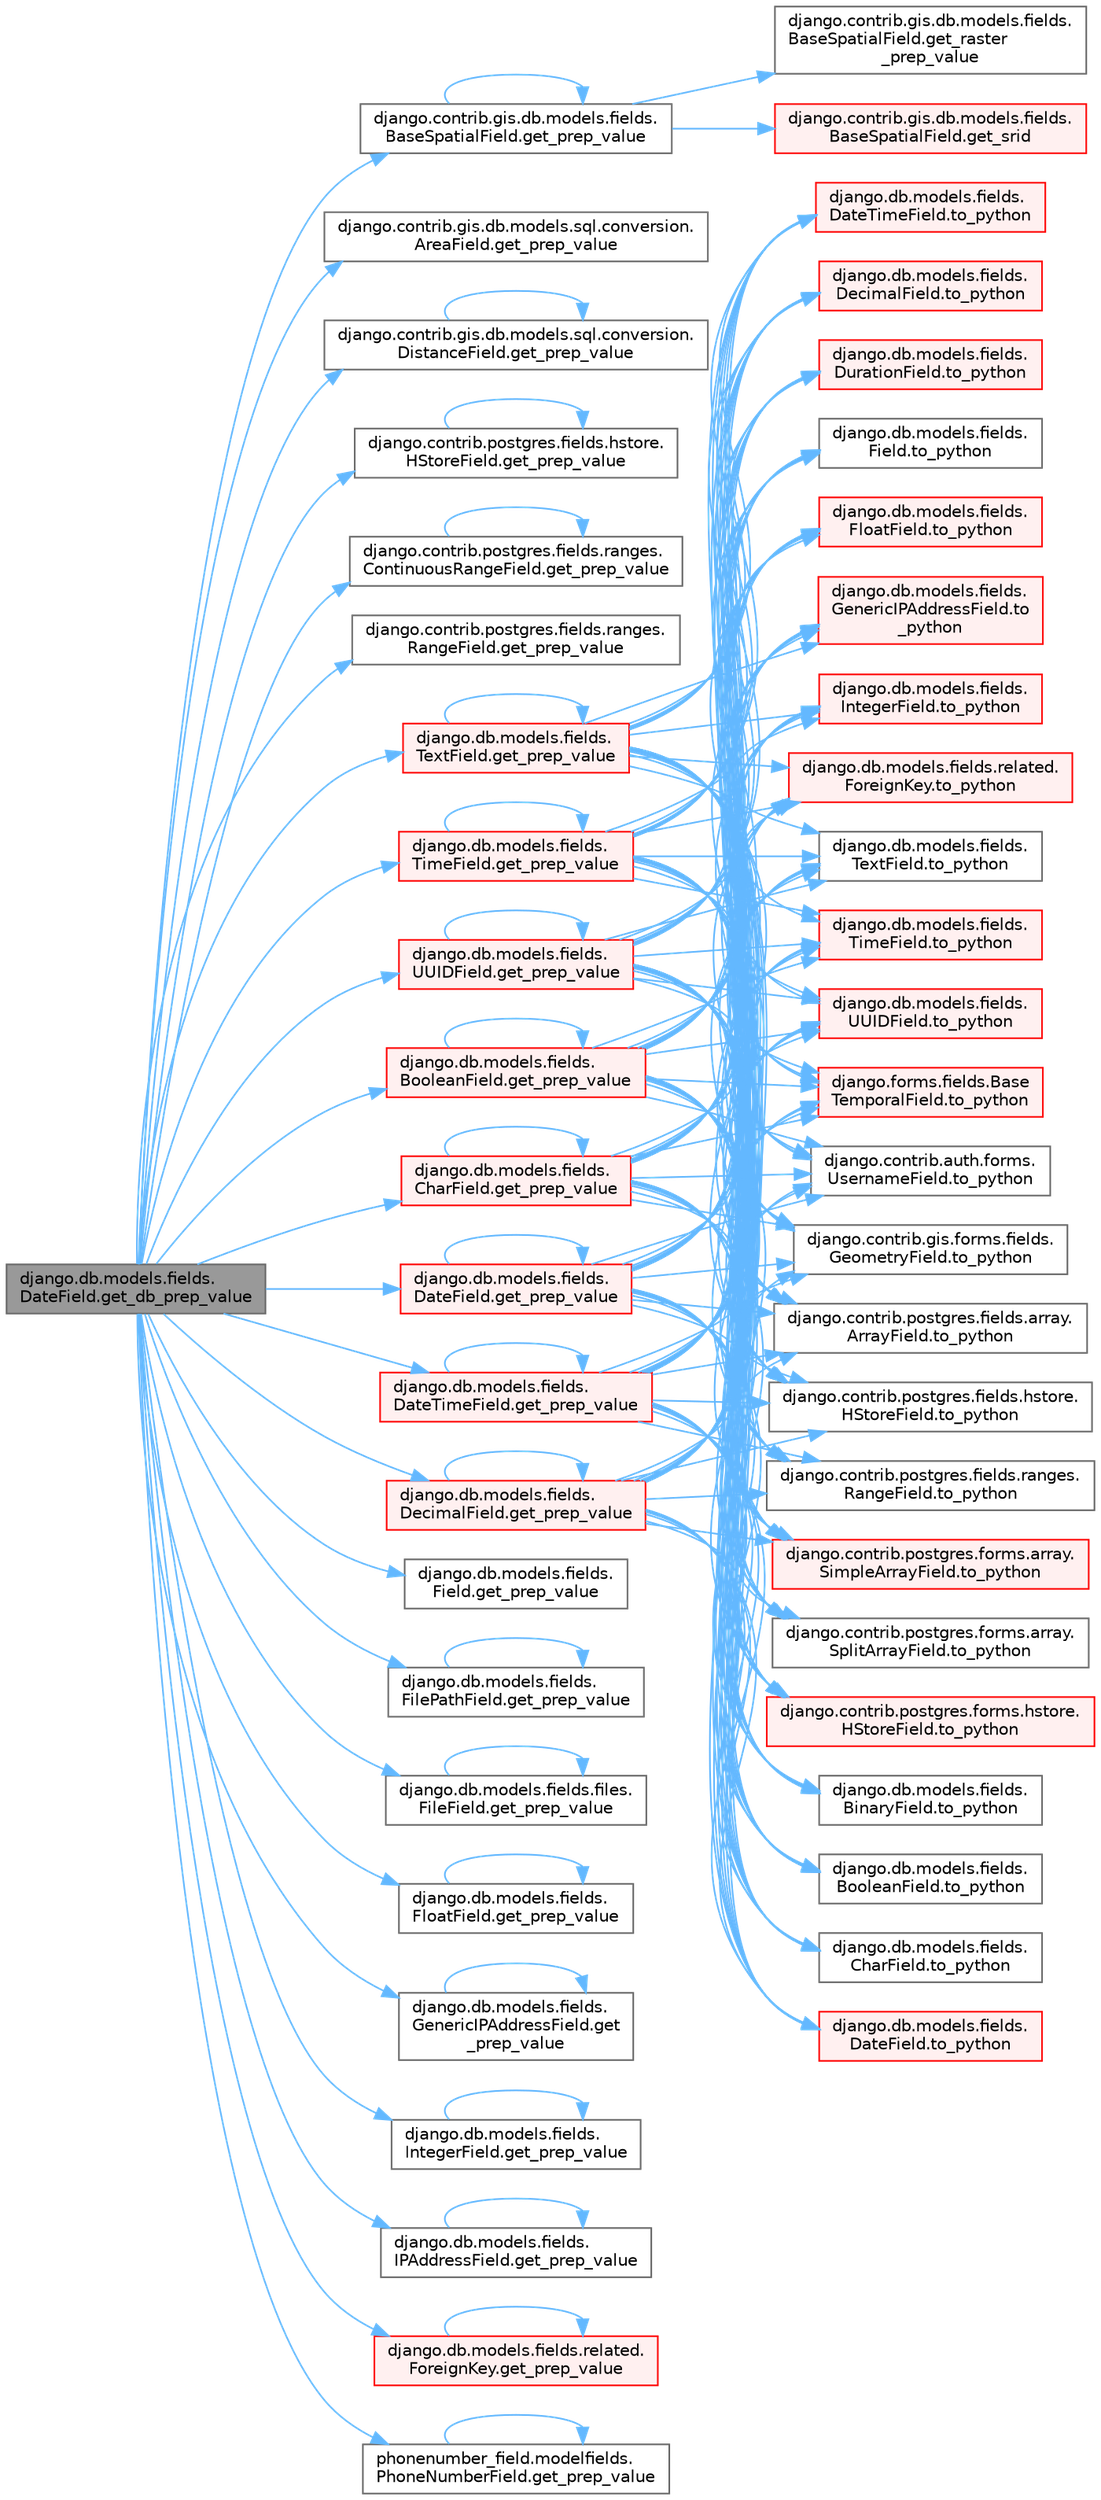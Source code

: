 digraph "django.db.models.fields.DateField.get_db_prep_value"
{
 // LATEX_PDF_SIZE
  bgcolor="transparent";
  edge [fontname=Helvetica,fontsize=10,labelfontname=Helvetica,labelfontsize=10];
  node [fontname=Helvetica,fontsize=10,shape=box,height=0.2,width=0.4];
  rankdir="LR";
  Node1 [id="Node000001",label="django.db.models.fields.\lDateField.get_db_prep_value",height=0.2,width=0.4,color="gray40", fillcolor="grey60", style="filled", fontcolor="black",tooltip=" "];
  Node1 -> Node2 [id="edge1_Node000001_Node000002",color="steelblue1",style="solid",tooltip=" "];
  Node2 [id="Node000002",label="django.contrib.gis.db.models.fields.\lBaseSpatialField.get_prep_value",height=0.2,width=0.4,color="grey40", fillcolor="white", style="filled",URL="$classdjango_1_1contrib_1_1gis_1_1db_1_1models_1_1fields_1_1_base_spatial_field.html#a1d0db65d2c6d3dbf9bd06493ad48ae0c",tooltip=" "];
  Node2 -> Node2 [id="edge2_Node000002_Node000002",color="steelblue1",style="solid",tooltip=" "];
  Node2 -> Node3 [id="edge3_Node000002_Node000003",color="steelblue1",style="solid",tooltip=" "];
  Node3 [id="Node000003",label="django.contrib.gis.db.models.fields.\lBaseSpatialField.get_raster\l_prep_value",height=0.2,width=0.4,color="grey40", fillcolor="white", style="filled",URL="$classdjango_1_1contrib_1_1gis_1_1db_1_1models_1_1fields_1_1_base_spatial_field.html#aa91c2279926dd63b0f69545eb671680f",tooltip=" "];
  Node2 -> Node4 [id="edge4_Node000002_Node000004",color="steelblue1",style="solid",tooltip=" "];
  Node4 [id="Node000004",label="django.contrib.gis.db.models.fields.\lBaseSpatialField.get_srid",height=0.2,width=0.4,color="red", fillcolor="#FFF0F0", style="filled",URL="$classdjango_1_1contrib_1_1gis_1_1db_1_1models_1_1fields_1_1_base_spatial_field.html#a4ebc1ea3fd5301347699aafd59c1b38d",tooltip=" "];
  Node1 -> Node45 [id="edge5_Node000001_Node000045",color="steelblue1",style="solid",tooltip=" "];
  Node45 [id="Node000045",label="django.contrib.gis.db.models.sql.conversion.\lAreaField.get_prep_value",height=0.2,width=0.4,color="grey40", fillcolor="white", style="filled",URL="$classdjango_1_1contrib_1_1gis_1_1db_1_1models_1_1sql_1_1conversion_1_1_area_field.html#af96724b6623039c22600a21df98d2b0b",tooltip=" "];
  Node1 -> Node46 [id="edge6_Node000001_Node000046",color="steelblue1",style="solid",tooltip=" "];
  Node46 [id="Node000046",label="django.contrib.gis.db.models.sql.conversion.\lDistanceField.get_prep_value",height=0.2,width=0.4,color="grey40", fillcolor="white", style="filled",URL="$classdjango_1_1contrib_1_1gis_1_1db_1_1models_1_1sql_1_1conversion_1_1_distance_field.html#a0517d213ea381e2bcd50141ab6d7602c",tooltip=" "];
  Node46 -> Node46 [id="edge7_Node000046_Node000046",color="steelblue1",style="solid",tooltip=" "];
  Node1 -> Node47 [id="edge8_Node000001_Node000047",color="steelblue1",style="solid",tooltip=" "];
  Node47 [id="Node000047",label="django.contrib.postgres.fields.hstore.\lHStoreField.get_prep_value",height=0.2,width=0.4,color="grey40", fillcolor="white", style="filled",URL="$classdjango_1_1contrib_1_1postgres_1_1fields_1_1hstore_1_1_h_store_field.html#a270d3c92aabe9ac825d20b195323bac0",tooltip=" "];
  Node47 -> Node47 [id="edge9_Node000047_Node000047",color="steelblue1",style="solid",tooltip=" "];
  Node1 -> Node48 [id="edge10_Node000001_Node000048",color="steelblue1",style="solid",tooltip=" "];
  Node48 [id="Node000048",label="django.contrib.postgres.fields.ranges.\lContinuousRangeField.get_prep_value",height=0.2,width=0.4,color="grey40", fillcolor="white", style="filled",URL="$classdjango_1_1contrib_1_1postgres_1_1fields_1_1ranges_1_1_continuous_range_field.html#a833d27e77886a8997c44840104adae02",tooltip=" "];
  Node48 -> Node48 [id="edge11_Node000048_Node000048",color="steelblue1",style="solid",tooltip=" "];
  Node1 -> Node49 [id="edge12_Node000001_Node000049",color="steelblue1",style="solid",tooltip=" "];
  Node49 [id="Node000049",label="django.contrib.postgres.fields.ranges.\lRangeField.get_prep_value",height=0.2,width=0.4,color="grey40", fillcolor="white", style="filled",URL="$classdjango_1_1contrib_1_1postgres_1_1fields_1_1ranges_1_1_range_field.html#a2c10180cbaacf4bf963ddd0dffec510d",tooltip=" "];
  Node1 -> Node50 [id="edge13_Node000001_Node000050",color="steelblue1",style="solid",tooltip=" "];
  Node50 [id="Node000050",label="django.db.models.fields.\lBooleanField.get_prep_value",height=0.2,width=0.4,color="red", fillcolor="#FFF0F0", style="filled",URL="$classdjango_1_1db_1_1models_1_1fields_1_1_boolean_field.html#a2c76f741d494c42b977fea4db757b224",tooltip=" "];
  Node50 -> Node50 [id="edge14_Node000050_Node000050",color="steelblue1",style="solid",tooltip=" "];
  Node50 -> Node51 [id="edge15_Node000050_Node000051",color="steelblue1",style="solid",tooltip=" "];
  Node51 [id="Node000051",label="django.contrib.auth.forms.\lUsernameField.to_python",height=0.2,width=0.4,color="grey40", fillcolor="white", style="filled",URL="$classdjango_1_1contrib_1_1auth_1_1forms_1_1_username_field.html#a672955b86771c053a7fc4e9a1e9c2359",tooltip=" "];
  Node50 -> Node52 [id="edge16_Node000050_Node000052",color="steelblue1",style="solid",tooltip=" "];
  Node52 [id="Node000052",label="django.contrib.gis.forms.fields.\lGeometryField.to_python",height=0.2,width=0.4,color="grey40", fillcolor="white", style="filled",URL="$classdjango_1_1contrib_1_1gis_1_1forms_1_1fields_1_1_geometry_field.html#ae019e0c55ed9c72aeb2ee653c689cd36",tooltip=" "];
  Node50 -> Node53 [id="edge17_Node000050_Node000053",color="steelblue1",style="solid",tooltip=" "];
  Node53 [id="Node000053",label="django.contrib.postgres.fields.array.\lArrayField.to_python",height=0.2,width=0.4,color="grey40", fillcolor="white", style="filled",URL="$classdjango_1_1contrib_1_1postgres_1_1fields_1_1array_1_1_array_field.html#acbbbd4763b89333f96e8dc45de65db0e",tooltip=" "];
  Node50 -> Node54 [id="edge18_Node000050_Node000054",color="steelblue1",style="solid",tooltip=" "];
  Node54 [id="Node000054",label="django.contrib.postgres.fields.hstore.\lHStoreField.to_python",height=0.2,width=0.4,color="grey40", fillcolor="white", style="filled",URL="$classdjango_1_1contrib_1_1postgres_1_1fields_1_1hstore_1_1_h_store_field.html#a894da0f0aa6ea950a20301e9dd19dde7",tooltip=" "];
  Node50 -> Node55 [id="edge19_Node000050_Node000055",color="steelblue1",style="solid",tooltip=" "];
  Node55 [id="Node000055",label="django.contrib.postgres.fields.ranges.\lRangeField.to_python",height=0.2,width=0.4,color="grey40", fillcolor="white", style="filled",URL="$classdjango_1_1contrib_1_1postgres_1_1fields_1_1ranges_1_1_range_field.html#a6c8c3110cf71018fd7269c24408ca0e5",tooltip=" "];
  Node50 -> Node56 [id="edge20_Node000050_Node000056",color="steelblue1",style="solid",tooltip=" "];
  Node56 [id="Node000056",label="django.contrib.postgres.forms.array.\lSimpleArrayField.to_python",height=0.2,width=0.4,color="red", fillcolor="#FFF0F0", style="filled",URL="$classdjango_1_1contrib_1_1postgres_1_1forms_1_1array_1_1_simple_array_field.html#aa37e595798a182f076245561c23af1f4",tooltip=" "];
  Node50 -> Node58 [id="edge21_Node000050_Node000058",color="steelblue1",style="solid",tooltip=" "];
  Node58 [id="Node000058",label="django.contrib.postgres.forms.array.\lSplitArrayField.to_python",height=0.2,width=0.4,color="grey40", fillcolor="white", style="filled",URL="$classdjango_1_1contrib_1_1postgres_1_1forms_1_1array_1_1_split_array_field.html#ab37802bf038729d773e1d3432b57d524",tooltip=" "];
  Node50 -> Node59 [id="edge22_Node000050_Node000059",color="steelblue1",style="solid",tooltip=" "];
  Node59 [id="Node000059",label="django.contrib.postgres.forms.hstore.\lHStoreField.to_python",height=0.2,width=0.4,color="red", fillcolor="#FFF0F0", style="filled",URL="$classdjango_1_1contrib_1_1postgres_1_1forms_1_1hstore_1_1_h_store_field.html#a5db2782feb7782a0f9ee82d389703257",tooltip=" "];
  Node50 -> Node60 [id="edge23_Node000050_Node000060",color="steelblue1",style="solid",tooltip=" "];
  Node60 [id="Node000060",label="django.db.models.fields.\lBinaryField.to_python",height=0.2,width=0.4,color="grey40", fillcolor="white", style="filled",URL="$classdjango_1_1db_1_1models_1_1fields_1_1_binary_field.html#a381f8a5c6e24f7179d81a98da7203276",tooltip=" "];
  Node50 -> Node61 [id="edge24_Node000050_Node000061",color="steelblue1",style="solid",tooltip=" "];
  Node61 [id="Node000061",label="django.db.models.fields.\lBooleanField.to_python",height=0.2,width=0.4,color="grey40", fillcolor="white", style="filled",URL="$classdjango_1_1db_1_1models_1_1fields_1_1_boolean_field.html#a4aba194e446c89faabe49cb2880a93e7",tooltip=" "];
  Node50 -> Node62 [id="edge25_Node000050_Node000062",color="steelblue1",style="solid",tooltip=" "];
  Node62 [id="Node000062",label="django.db.models.fields.\lCharField.to_python",height=0.2,width=0.4,color="grey40", fillcolor="white", style="filled",URL="$classdjango_1_1db_1_1models_1_1fields_1_1_char_field.html#ae225e003e1a8d81b0144f275b95eaf39",tooltip=" "];
  Node50 -> Node63 [id="edge26_Node000050_Node000063",color="steelblue1",style="solid",tooltip=" "];
  Node63 [id="Node000063",label="django.db.models.fields.\lDateField.to_python",height=0.2,width=0.4,color="red", fillcolor="#FFF0F0", style="filled",URL="$classdjango_1_1db_1_1models_1_1fields_1_1_date_field.html#a9d79746284f30e892930616fa538d99a",tooltip=" "];
  Node50 -> Node64 [id="edge27_Node000050_Node000064",color="steelblue1",style="solid",tooltip=" "];
  Node64 [id="Node000064",label="django.db.models.fields.\lDateTimeField.to_python",height=0.2,width=0.4,color="red", fillcolor="#FFF0F0", style="filled",URL="$classdjango_1_1db_1_1models_1_1fields_1_1_date_time_field.html#a58d7e3d917219118fc312b4c5f483ba6",tooltip=" "];
  Node50 -> Node65 [id="edge28_Node000050_Node000065",color="steelblue1",style="solid",tooltip=" "];
  Node65 [id="Node000065",label="django.db.models.fields.\lDecimalField.to_python",height=0.2,width=0.4,color="red", fillcolor="#FFF0F0", style="filled",URL="$classdjango_1_1db_1_1models_1_1fields_1_1_decimal_field.html#a4d232d5a2dc8d3be547604dad5cfd27f",tooltip=" "];
  Node50 -> Node68 [id="edge29_Node000050_Node000068",color="steelblue1",style="solid",tooltip=" "];
  Node68 [id="Node000068",label="django.db.models.fields.\lDurationField.to_python",height=0.2,width=0.4,color="red", fillcolor="#FFF0F0", style="filled",URL="$classdjango_1_1db_1_1models_1_1fields_1_1_duration_field.html#a62e5bb1055707bdc6a88808d45c12967",tooltip=" "];
  Node50 -> Node69 [id="edge30_Node000050_Node000069",color="steelblue1",style="solid",tooltip=" "];
  Node69 [id="Node000069",label="django.db.models.fields.\lField.to_python",height=0.2,width=0.4,color="grey40", fillcolor="white", style="filled",URL="$classdjango_1_1db_1_1models_1_1fields_1_1_field.html#a98a9544c4414d49b443eda209ae594d9",tooltip=" "];
  Node50 -> Node70 [id="edge31_Node000050_Node000070",color="steelblue1",style="solid",tooltip=" "];
  Node70 [id="Node000070",label="django.db.models.fields.\lFloatField.to_python",height=0.2,width=0.4,color="red", fillcolor="#FFF0F0", style="filled",URL="$classdjango_1_1db_1_1models_1_1fields_1_1_float_field.html#ab0a15d966773fdd55153dc6e303e05b2",tooltip=" "];
  Node50 -> Node71 [id="edge32_Node000050_Node000071",color="steelblue1",style="solid",tooltip=" "];
  Node71 [id="Node000071",label="django.db.models.fields.\lGenericIPAddressField.to\l_python",height=0.2,width=0.4,color="red", fillcolor="#FFF0F0", style="filled",URL="$classdjango_1_1db_1_1models_1_1fields_1_1_generic_i_p_address_field.html#a560318fbc74c6806881d255ee091f3e6",tooltip=" "];
  Node50 -> Node72 [id="edge33_Node000050_Node000072",color="steelblue1",style="solid",tooltip=" "];
  Node72 [id="Node000072",label="django.db.models.fields.\lIntegerField.to_python",height=0.2,width=0.4,color="red", fillcolor="#FFF0F0", style="filled",URL="$classdjango_1_1db_1_1models_1_1fields_1_1_integer_field.html#a1c6e0eccc1f3c44f008702c82639177b",tooltip=" "];
  Node50 -> Node73 [id="edge34_Node000050_Node000073",color="steelblue1",style="solid",tooltip=" "];
  Node73 [id="Node000073",label="django.db.models.fields.related.\lForeignKey.to_python",height=0.2,width=0.4,color="red", fillcolor="#FFF0F0", style="filled",URL="$classdjango_1_1db_1_1models_1_1fields_1_1related_1_1_foreign_key.html#aeb79ec9107f1511eca2fc20b374f1fc1",tooltip=" "];
  Node50 -> Node3828 [id="edge35_Node000050_Node003828",color="steelblue1",style="solid",tooltip=" "];
  Node3828 [id="Node003828",label="django.db.models.fields.\lTextField.to_python",height=0.2,width=0.4,color="grey40", fillcolor="white", style="filled",URL="$classdjango_1_1db_1_1models_1_1fields_1_1_text_field.html#a7c8a14266c78593d860253c457a3fd43",tooltip=" "];
  Node50 -> Node3829 [id="edge36_Node000050_Node003829",color="steelblue1",style="solid",tooltip=" "];
  Node3829 [id="Node003829",label="django.db.models.fields.\lTimeField.to_python",height=0.2,width=0.4,color="red", fillcolor="#FFF0F0", style="filled",URL="$classdjango_1_1db_1_1models_1_1fields_1_1_time_field.html#ab5e5acd4726c8e3770b182db15316bf6",tooltip=" "];
  Node50 -> Node3830 [id="edge37_Node000050_Node003830",color="steelblue1",style="solid",tooltip=" "];
  Node3830 [id="Node003830",label="django.db.models.fields.\lUUIDField.to_python",height=0.2,width=0.4,color="red", fillcolor="#FFF0F0", style="filled",URL="$classdjango_1_1db_1_1models_1_1fields_1_1_u_u_i_d_field.html#a62b00c0d0462cd3c58823691048fa999",tooltip=" "];
  Node50 -> Node3831 [id="edge38_Node000050_Node003831",color="steelblue1",style="solid",tooltip=" "];
  Node3831 [id="Node003831",label="django.forms.fields.Base\lTemporalField.to_python",height=0.2,width=0.4,color="red", fillcolor="#FFF0F0", style="filled",URL="$classdjango_1_1forms_1_1fields_1_1_base_temporal_field.html#a2a34eda69667afc82d0f9da9a4041301",tooltip=" "];
  Node1 -> Node4535 [id="edge39_Node000001_Node004535",color="steelblue1",style="solid",tooltip=" "];
  Node4535 [id="Node004535",label="django.db.models.fields.\lCharField.get_prep_value",height=0.2,width=0.4,color="red", fillcolor="#FFF0F0", style="filled",URL="$classdjango_1_1db_1_1models_1_1fields_1_1_char_field.html#a586dde4bef09b94f15ca3b7a3b616a12",tooltip=" "];
  Node4535 -> Node4535 [id="edge40_Node004535_Node004535",color="steelblue1",style="solid",tooltip=" "];
  Node4535 -> Node51 [id="edge41_Node004535_Node000051",color="steelblue1",style="solid",tooltip=" "];
  Node4535 -> Node52 [id="edge42_Node004535_Node000052",color="steelblue1",style="solid",tooltip=" "];
  Node4535 -> Node53 [id="edge43_Node004535_Node000053",color="steelblue1",style="solid",tooltip=" "];
  Node4535 -> Node54 [id="edge44_Node004535_Node000054",color="steelblue1",style="solid",tooltip=" "];
  Node4535 -> Node55 [id="edge45_Node004535_Node000055",color="steelblue1",style="solid",tooltip=" "];
  Node4535 -> Node56 [id="edge46_Node004535_Node000056",color="steelblue1",style="solid",tooltip=" "];
  Node4535 -> Node58 [id="edge47_Node004535_Node000058",color="steelblue1",style="solid",tooltip=" "];
  Node4535 -> Node59 [id="edge48_Node004535_Node000059",color="steelblue1",style="solid",tooltip=" "];
  Node4535 -> Node60 [id="edge49_Node004535_Node000060",color="steelblue1",style="solid",tooltip=" "];
  Node4535 -> Node61 [id="edge50_Node004535_Node000061",color="steelblue1",style="solid",tooltip=" "];
  Node4535 -> Node62 [id="edge51_Node004535_Node000062",color="steelblue1",style="solid",tooltip=" "];
  Node4535 -> Node63 [id="edge52_Node004535_Node000063",color="steelblue1",style="solid",tooltip=" "];
  Node4535 -> Node64 [id="edge53_Node004535_Node000064",color="steelblue1",style="solid",tooltip=" "];
  Node4535 -> Node65 [id="edge54_Node004535_Node000065",color="steelblue1",style="solid",tooltip=" "];
  Node4535 -> Node68 [id="edge55_Node004535_Node000068",color="steelblue1",style="solid",tooltip=" "];
  Node4535 -> Node69 [id="edge56_Node004535_Node000069",color="steelblue1",style="solid",tooltip=" "];
  Node4535 -> Node70 [id="edge57_Node004535_Node000070",color="steelblue1",style="solid",tooltip=" "];
  Node4535 -> Node71 [id="edge58_Node004535_Node000071",color="steelblue1",style="solid",tooltip=" "];
  Node4535 -> Node72 [id="edge59_Node004535_Node000072",color="steelblue1",style="solid",tooltip=" "];
  Node4535 -> Node73 [id="edge60_Node004535_Node000073",color="steelblue1",style="solid",tooltip=" "];
  Node4535 -> Node3828 [id="edge61_Node004535_Node003828",color="steelblue1",style="solid",tooltip=" "];
  Node4535 -> Node3829 [id="edge62_Node004535_Node003829",color="steelblue1",style="solid",tooltip=" "];
  Node4535 -> Node3830 [id="edge63_Node004535_Node003830",color="steelblue1",style="solid",tooltip=" "];
  Node4535 -> Node3831 [id="edge64_Node004535_Node003831",color="steelblue1",style="solid",tooltip=" "];
  Node1 -> Node4536 [id="edge65_Node000001_Node004536",color="steelblue1",style="solid",tooltip=" "];
  Node4536 [id="Node004536",label="django.db.models.fields.\lDateField.get_prep_value",height=0.2,width=0.4,color="red", fillcolor="#FFF0F0", style="filled",URL="$classdjango_1_1db_1_1models_1_1fields_1_1_date_field.html#a17fd388efd6c1cc24e4daa2838936247",tooltip=" "];
  Node4536 -> Node4536 [id="edge66_Node004536_Node004536",color="steelblue1",style="solid",tooltip=" "];
  Node4536 -> Node51 [id="edge67_Node004536_Node000051",color="steelblue1",style="solid",tooltip=" "];
  Node4536 -> Node52 [id="edge68_Node004536_Node000052",color="steelblue1",style="solid",tooltip=" "];
  Node4536 -> Node53 [id="edge69_Node004536_Node000053",color="steelblue1",style="solid",tooltip=" "];
  Node4536 -> Node54 [id="edge70_Node004536_Node000054",color="steelblue1",style="solid",tooltip=" "];
  Node4536 -> Node55 [id="edge71_Node004536_Node000055",color="steelblue1",style="solid",tooltip=" "];
  Node4536 -> Node56 [id="edge72_Node004536_Node000056",color="steelblue1",style="solid",tooltip=" "];
  Node4536 -> Node58 [id="edge73_Node004536_Node000058",color="steelblue1",style="solid",tooltip=" "];
  Node4536 -> Node59 [id="edge74_Node004536_Node000059",color="steelblue1",style="solid",tooltip=" "];
  Node4536 -> Node60 [id="edge75_Node004536_Node000060",color="steelblue1",style="solid",tooltip=" "];
  Node4536 -> Node61 [id="edge76_Node004536_Node000061",color="steelblue1",style="solid",tooltip=" "];
  Node4536 -> Node62 [id="edge77_Node004536_Node000062",color="steelblue1",style="solid",tooltip=" "];
  Node4536 -> Node63 [id="edge78_Node004536_Node000063",color="steelblue1",style="solid",tooltip=" "];
  Node4536 -> Node64 [id="edge79_Node004536_Node000064",color="steelblue1",style="solid",tooltip=" "];
  Node4536 -> Node65 [id="edge80_Node004536_Node000065",color="steelblue1",style="solid",tooltip=" "];
  Node4536 -> Node68 [id="edge81_Node004536_Node000068",color="steelblue1",style="solid",tooltip=" "];
  Node4536 -> Node69 [id="edge82_Node004536_Node000069",color="steelblue1",style="solid",tooltip=" "];
  Node4536 -> Node70 [id="edge83_Node004536_Node000070",color="steelblue1",style="solid",tooltip=" "];
  Node4536 -> Node71 [id="edge84_Node004536_Node000071",color="steelblue1",style="solid",tooltip=" "];
  Node4536 -> Node72 [id="edge85_Node004536_Node000072",color="steelblue1",style="solid",tooltip=" "];
  Node4536 -> Node73 [id="edge86_Node004536_Node000073",color="steelblue1",style="solid",tooltip=" "];
  Node4536 -> Node3828 [id="edge87_Node004536_Node003828",color="steelblue1",style="solid",tooltip=" "];
  Node4536 -> Node3829 [id="edge88_Node004536_Node003829",color="steelblue1",style="solid",tooltip=" "];
  Node4536 -> Node3830 [id="edge89_Node004536_Node003830",color="steelblue1",style="solid",tooltip=" "];
  Node4536 -> Node3831 [id="edge90_Node004536_Node003831",color="steelblue1",style="solid",tooltip=" "];
  Node1 -> Node4537 [id="edge91_Node000001_Node004537",color="steelblue1",style="solid",tooltip=" "];
  Node4537 [id="Node004537",label="django.db.models.fields.\lDateTimeField.get_prep_value",height=0.2,width=0.4,color="red", fillcolor="#FFF0F0", style="filled",URL="$classdjango_1_1db_1_1models_1_1fields_1_1_date_time_field.html#a96b7b4c4a2af78523ff88dd95ddde877",tooltip=" "];
  Node4537 -> Node4537 [id="edge92_Node004537_Node004537",color="steelblue1",style="solid",tooltip=" "];
  Node4537 -> Node51 [id="edge93_Node004537_Node000051",color="steelblue1",style="solid",tooltip=" "];
  Node4537 -> Node52 [id="edge94_Node004537_Node000052",color="steelblue1",style="solid",tooltip=" "];
  Node4537 -> Node53 [id="edge95_Node004537_Node000053",color="steelblue1",style="solid",tooltip=" "];
  Node4537 -> Node54 [id="edge96_Node004537_Node000054",color="steelblue1",style="solid",tooltip=" "];
  Node4537 -> Node55 [id="edge97_Node004537_Node000055",color="steelblue1",style="solid",tooltip=" "];
  Node4537 -> Node56 [id="edge98_Node004537_Node000056",color="steelblue1",style="solid",tooltip=" "];
  Node4537 -> Node58 [id="edge99_Node004537_Node000058",color="steelblue1",style="solid",tooltip=" "];
  Node4537 -> Node59 [id="edge100_Node004537_Node000059",color="steelblue1",style="solid",tooltip=" "];
  Node4537 -> Node60 [id="edge101_Node004537_Node000060",color="steelblue1",style="solid",tooltip=" "];
  Node4537 -> Node61 [id="edge102_Node004537_Node000061",color="steelblue1",style="solid",tooltip=" "];
  Node4537 -> Node62 [id="edge103_Node004537_Node000062",color="steelblue1",style="solid",tooltip=" "];
  Node4537 -> Node63 [id="edge104_Node004537_Node000063",color="steelblue1",style="solid",tooltip=" "];
  Node4537 -> Node64 [id="edge105_Node004537_Node000064",color="steelblue1",style="solid",tooltip=" "];
  Node4537 -> Node65 [id="edge106_Node004537_Node000065",color="steelblue1",style="solid",tooltip=" "];
  Node4537 -> Node68 [id="edge107_Node004537_Node000068",color="steelblue1",style="solid",tooltip=" "];
  Node4537 -> Node69 [id="edge108_Node004537_Node000069",color="steelblue1",style="solid",tooltip=" "];
  Node4537 -> Node70 [id="edge109_Node004537_Node000070",color="steelblue1",style="solid",tooltip=" "];
  Node4537 -> Node71 [id="edge110_Node004537_Node000071",color="steelblue1",style="solid",tooltip=" "];
  Node4537 -> Node72 [id="edge111_Node004537_Node000072",color="steelblue1",style="solid",tooltip=" "];
  Node4537 -> Node73 [id="edge112_Node004537_Node000073",color="steelblue1",style="solid",tooltip=" "];
  Node4537 -> Node3828 [id="edge113_Node004537_Node003828",color="steelblue1",style="solid",tooltip=" "];
  Node4537 -> Node3829 [id="edge114_Node004537_Node003829",color="steelblue1",style="solid",tooltip=" "];
  Node4537 -> Node3830 [id="edge115_Node004537_Node003830",color="steelblue1",style="solid",tooltip=" "];
  Node4537 -> Node3831 [id="edge116_Node004537_Node003831",color="steelblue1",style="solid",tooltip=" "];
  Node1 -> Node4538 [id="edge117_Node000001_Node004538",color="steelblue1",style="solid",tooltip=" "];
  Node4538 [id="Node004538",label="django.db.models.fields.\lDecimalField.get_prep_value",height=0.2,width=0.4,color="red", fillcolor="#FFF0F0", style="filled",URL="$classdjango_1_1db_1_1models_1_1fields_1_1_decimal_field.html#a1d8d3b60ca856194a27f246557cdded5",tooltip=" "];
  Node4538 -> Node4538 [id="edge118_Node004538_Node004538",color="steelblue1",style="solid",tooltip=" "];
  Node4538 -> Node51 [id="edge119_Node004538_Node000051",color="steelblue1",style="solid",tooltip=" "];
  Node4538 -> Node52 [id="edge120_Node004538_Node000052",color="steelblue1",style="solid",tooltip=" "];
  Node4538 -> Node53 [id="edge121_Node004538_Node000053",color="steelblue1",style="solid",tooltip=" "];
  Node4538 -> Node54 [id="edge122_Node004538_Node000054",color="steelblue1",style="solid",tooltip=" "];
  Node4538 -> Node55 [id="edge123_Node004538_Node000055",color="steelblue1",style="solid",tooltip=" "];
  Node4538 -> Node56 [id="edge124_Node004538_Node000056",color="steelblue1",style="solid",tooltip=" "];
  Node4538 -> Node58 [id="edge125_Node004538_Node000058",color="steelblue1",style="solid",tooltip=" "];
  Node4538 -> Node59 [id="edge126_Node004538_Node000059",color="steelblue1",style="solid",tooltip=" "];
  Node4538 -> Node60 [id="edge127_Node004538_Node000060",color="steelblue1",style="solid",tooltip=" "];
  Node4538 -> Node61 [id="edge128_Node004538_Node000061",color="steelblue1",style="solid",tooltip=" "];
  Node4538 -> Node62 [id="edge129_Node004538_Node000062",color="steelblue1",style="solid",tooltip=" "];
  Node4538 -> Node63 [id="edge130_Node004538_Node000063",color="steelblue1",style="solid",tooltip=" "];
  Node4538 -> Node64 [id="edge131_Node004538_Node000064",color="steelblue1",style="solid",tooltip=" "];
  Node4538 -> Node65 [id="edge132_Node004538_Node000065",color="steelblue1",style="solid",tooltip=" "];
  Node4538 -> Node68 [id="edge133_Node004538_Node000068",color="steelblue1",style="solid",tooltip=" "];
  Node4538 -> Node69 [id="edge134_Node004538_Node000069",color="steelblue1",style="solid",tooltip=" "];
  Node4538 -> Node70 [id="edge135_Node004538_Node000070",color="steelblue1",style="solid",tooltip=" "];
  Node4538 -> Node71 [id="edge136_Node004538_Node000071",color="steelblue1",style="solid",tooltip=" "];
  Node4538 -> Node72 [id="edge137_Node004538_Node000072",color="steelblue1",style="solid",tooltip=" "];
  Node4538 -> Node73 [id="edge138_Node004538_Node000073",color="steelblue1",style="solid",tooltip=" "];
  Node4538 -> Node3828 [id="edge139_Node004538_Node003828",color="steelblue1",style="solid",tooltip=" "];
  Node4538 -> Node3829 [id="edge140_Node004538_Node003829",color="steelblue1",style="solid",tooltip=" "];
  Node4538 -> Node3830 [id="edge141_Node004538_Node003830",color="steelblue1",style="solid",tooltip=" "];
  Node4538 -> Node3831 [id="edge142_Node004538_Node003831",color="steelblue1",style="solid",tooltip=" "];
  Node1 -> Node4539 [id="edge143_Node000001_Node004539",color="steelblue1",style="solid",tooltip=" "];
  Node4539 [id="Node004539",label="django.db.models.fields.\lField.get_prep_value",height=0.2,width=0.4,color="grey40", fillcolor="white", style="filled",URL="$classdjango_1_1db_1_1models_1_1fields_1_1_field.html#a660f2cb5e6c84ed278a28e80b6c38f9a",tooltip=" "];
  Node1 -> Node4540 [id="edge144_Node000001_Node004540",color="steelblue1",style="solid",tooltip=" "];
  Node4540 [id="Node004540",label="django.db.models.fields.\lFilePathField.get_prep_value",height=0.2,width=0.4,color="grey40", fillcolor="white", style="filled",URL="$classdjango_1_1db_1_1models_1_1fields_1_1_file_path_field.html#a26839a96f40a9d184190e5cc2541011e",tooltip=" "];
  Node4540 -> Node4540 [id="edge145_Node004540_Node004540",color="steelblue1",style="solid",tooltip=" "];
  Node1 -> Node4541 [id="edge146_Node000001_Node004541",color="steelblue1",style="solid",tooltip=" "];
  Node4541 [id="Node004541",label="django.db.models.fields.files.\lFileField.get_prep_value",height=0.2,width=0.4,color="grey40", fillcolor="white", style="filled",URL="$classdjango_1_1db_1_1models_1_1fields_1_1files_1_1_file_field.html#ab7ce3f770984b1f809db8e41e66a804c",tooltip=" "];
  Node4541 -> Node4541 [id="edge147_Node004541_Node004541",color="steelblue1",style="solid",tooltip=" "];
  Node1 -> Node4542 [id="edge148_Node000001_Node004542",color="steelblue1",style="solid",tooltip=" "];
  Node4542 [id="Node004542",label="django.db.models.fields.\lFloatField.get_prep_value",height=0.2,width=0.4,color="grey40", fillcolor="white", style="filled",URL="$classdjango_1_1db_1_1models_1_1fields_1_1_float_field.html#a70cd9308dba1b6286c968df2d90eb3ba",tooltip=" "];
  Node4542 -> Node4542 [id="edge149_Node004542_Node004542",color="steelblue1",style="solid",tooltip=" "];
  Node1 -> Node4543 [id="edge150_Node000001_Node004543",color="steelblue1",style="solid",tooltip=" "];
  Node4543 [id="Node004543",label="django.db.models.fields.\lGenericIPAddressField.get\l_prep_value",height=0.2,width=0.4,color="grey40", fillcolor="white", style="filled",URL="$classdjango_1_1db_1_1models_1_1fields_1_1_generic_i_p_address_field.html#a4016a4e3d6b9c28b712c24c9c4d5ecfc",tooltip=" "];
  Node4543 -> Node4543 [id="edge151_Node004543_Node004543",color="steelblue1",style="solid",tooltip=" "];
  Node1 -> Node4544 [id="edge152_Node000001_Node004544",color="steelblue1",style="solid",tooltip=" "];
  Node4544 [id="Node004544",label="django.db.models.fields.\lIntegerField.get_prep_value",height=0.2,width=0.4,color="grey40", fillcolor="white", style="filled",URL="$classdjango_1_1db_1_1models_1_1fields_1_1_integer_field.html#a36f1c7d7f1a94be315b773244f78c07e",tooltip=" "];
  Node4544 -> Node4544 [id="edge153_Node004544_Node004544",color="steelblue1",style="solid",tooltip=" "];
  Node1 -> Node4545 [id="edge154_Node000001_Node004545",color="steelblue1",style="solid",tooltip=" "];
  Node4545 [id="Node004545",label="django.db.models.fields.\lIPAddressField.get_prep_value",height=0.2,width=0.4,color="grey40", fillcolor="white", style="filled",URL="$classdjango_1_1db_1_1models_1_1fields_1_1_i_p_address_field.html#a978d0bc439a39de4423a12beaaa1bc12",tooltip=" "];
  Node4545 -> Node4545 [id="edge155_Node004545_Node004545",color="steelblue1",style="solid",tooltip=" "];
  Node1 -> Node4546 [id="edge156_Node000001_Node004546",color="steelblue1",style="solid",tooltip=" "];
  Node4546 [id="Node004546",label="django.db.models.fields.related.\lForeignKey.get_prep_value",height=0.2,width=0.4,color="red", fillcolor="#FFF0F0", style="filled",URL="$classdjango_1_1db_1_1models_1_1fields_1_1related_1_1_foreign_key.html#a378a951ff4be6f40df598f0b1d4c214e",tooltip=" "];
  Node4546 -> Node4546 [id="edge157_Node004546_Node004546",color="steelblue1",style="solid",tooltip=" "];
  Node1 -> Node4547 [id="edge158_Node000001_Node004547",color="steelblue1",style="solid",tooltip=" "];
  Node4547 [id="Node004547",label="django.db.models.fields.\lTextField.get_prep_value",height=0.2,width=0.4,color="red", fillcolor="#FFF0F0", style="filled",URL="$classdjango_1_1db_1_1models_1_1fields_1_1_text_field.html#aa6f1c919bfc7cb7571f98e02c585ade9",tooltip=" "];
  Node4547 -> Node4547 [id="edge159_Node004547_Node004547",color="steelblue1",style="solid",tooltip=" "];
  Node4547 -> Node51 [id="edge160_Node004547_Node000051",color="steelblue1",style="solid",tooltip=" "];
  Node4547 -> Node52 [id="edge161_Node004547_Node000052",color="steelblue1",style="solid",tooltip=" "];
  Node4547 -> Node53 [id="edge162_Node004547_Node000053",color="steelblue1",style="solid",tooltip=" "];
  Node4547 -> Node54 [id="edge163_Node004547_Node000054",color="steelblue1",style="solid",tooltip=" "];
  Node4547 -> Node55 [id="edge164_Node004547_Node000055",color="steelblue1",style="solid",tooltip=" "];
  Node4547 -> Node56 [id="edge165_Node004547_Node000056",color="steelblue1",style="solid",tooltip=" "];
  Node4547 -> Node58 [id="edge166_Node004547_Node000058",color="steelblue1",style="solid",tooltip=" "];
  Node4547 -> Node59 [id="edge167_Node004547_Node000059",color="steelblue1",style="solid",tooltip=" "];
  Node4547 -> Node60 [id="edge168_Node004547_Node000060",color="steelblue1",style="solid",tooltip=" "];
  Node4547 -> Node61 [id="edge169_Node004547_Node000061",color="steelblue1",style="solid",tooltip=" "];
  Node4547 -> Node62 [id="edge170_Node004547_Node000062",color="steelblue1",style="solid",tooltip=" "];
  Node4547 -> Node63 [id="edge171_Node004547_Node000063",color="steelblue1",style="solid",tooltip=" "];
  Node4547 -> Node64 [id="edge172_Node004547_Node000064",color="steelblue1",style="solid",tooltip=" "];
  Node4547 -> Node65 [id="edge173_Node004547_Node000065",color="steelblue1",style="solid",tooltip=" "];
  Node4547 -> Node68 [id="edge174_Node004547_Node000068",color="steelblue1",style="solid",tooltip=" "];
  Node4547 -> Node69 [id="edge175_Node004547_Node000069",color="steelblue1",style="solid",tooltip=" "];
  Node4547 -> Node70 [id="edge176_Node004547_Node000070",color="steelblue1",style="solid",tooltip=" "];
  Node4547 -> Node71 [id="edge177_Node004547_Node000071",color="steelblue1",style="solid",tooltip=" "];
  Node4547 -> Node72 [id="edge178_Node004547_Node000072",color="steelblue1",style="solid",tooltip=" "];
  Node4547 -> Node73 [id="edge179_Node004547_Node000073",color="steelblue1",style="solid",tooltip=" "];
  Node4547 -> Node3828 [id="edge180_Node004547_Node003828",color="steelblue1",style="solid",tooltip=" "];
  Node4547 -> Node3829 [id="edge181_Node004547_Node003829",color="steelblue1",style="solid",tooltip=" "];
  Node4547 -> Node3830 [id="edge182_Node004547_Node003830",color="steelblue1",style="solid",tooltip=" "];
  Node4547 -> Node3831 [id="edge183_Node004547_Node003831",color="steelblue1",style="solid",tooltip=" "];
  Node1 -> Node4548 [id="edge184_Node000001_Node004548",color="steelblue1",style="solid",tooltip=" "];
  Node4548 [id="Node004548",label="django.db.models.fields.\lTimeField.get_prep_value",height=0.2,width=0.4,color="red", fillcolor="#FFF0F0", style="filled",URL="$classdjango_1_1db_1_1models_1_1fields_1_1_time_field.html#a66b3f5bd9d463227ddf9205248c05159",tooltip=" "];
  Node4548 -> Node4548 [id="edge185_Node004548_Node004548",color="steelblue1",style="solid",tooltip=" "];
  Node4548 -> Node51 [id="edge186_Node004548_Node000051",color="steelblue1",style="solid",tooltip=" "];
  Node4548 -> Node52 [id="edge187_Node004548_Node000052",color="steelblue1",style="solid",tooltip=" "];
  Node4548 -> Node53 [id="edge188_Node004548_Node000053",color="steelblue1",style="solid",tooltip=" "];
  Node4548 -> Node54 [id="edge189_Node004548_Node000054",color="steelblue1",style="solid",tooltip=" "];
  Node4548 -> Node55 [id="edge190_Node004548_Node000055",color="steelblue1",style="solid",tooltip=" "];
  Node4548 -> Node56 [id="edge191_Node004548_Node000056",color="steelblue1",style="solid",tooltip=" "];
  Node4548 -> Node58 [id="edge192_Node004548_Node000058",color="steelblue1",style="solid",tooltip=" "];
  Node4548 -> Node59 [id="edge193_Node004548_Node000059",color="steelblue1",style="solid",tooltip=" "];
  Node4548 -> Node60 [id="edge194_Node004548_Node000060",color="steelblue1",style="solid",tooltip=" "];
  Node4548 -> Node61 [id="edge195_Node004548_Node000061",color="steelblue1",style="solid",tooltip=" "];
  Node4548 -> Node62 [id="edge196_Node004548_Node000062",color="steelblue1",style="solid",tooltip=" "];
  Node4548 -> Node63 [id="edge197_Node004548_Node000063",color="steelblue1",style="solid",tooltip=" "];
  Node4548 -> Node64 [id="edge198_Node004548_Node000064",color="steelblue1",style="solid",tooltip=" "];
  Node4548 -> Node65 [id="edge199_Node004548_Node000065",color="steelblue1",style="solid",tooltip=" "];
  Node4548 -> Node68 [id="edge200_Node004548_Node000068",color="steelblue1",style="solid",tooltip=" "];
  Node4548 -> Node69 [id="edge201_Node004548_Node000069",color="steelblue1",style="solid",tooltip=" "];
  Node4548 -> Node70 [id="edge202_Node004548_Node000070",color="steelblue1",style="solid",tooltip=" "];
  Node4548 -> Node71 [id="edge203_Node004548_Node000071",color="steelblue1",style="solid",tooltip=" "];
  Node4548 -> Node72 [id="edge204_Node004548_Node000072",color="steelblue1",style="solid",tooltip=" "];
  Node4548 -> Node73 [id="edge205_Node004548_Node000073",color="steelblue1",style="solid",tooltip=" "];
  Node4548 -> Node3828 [id="edge206_Node004548_Node003828",color="steelblue1",style="solid",tooltip=" "];
  Node4548 -> Node3829 [id="edge207_Node004548_Node003829",color="steelblue1",style="solid",tooltip=" "];
  Node4548 -> Node3830 [id="edge208_Node004548_Node003830",color="steelblue1",style="solid",tooltip=" "];
  Node4548 -> Node3831 [id="edge209_Node004548_Node003831",color="steelblue1",style="solid",tooltip=" "];
  Node1 -> Node4549 [id="edge210_Node000001_Node004549",color="steelblue1",style="solid",tooltip=" "];
  Node4549 [id="Node004549",label="django.db.models.fields.\lUUIDField.get_prep_value",height=0.2,width=0.4,color="red", fillcolor="#FFF0F0", style="filled",URL="$classdjango_1_1db_1_1models_1_1fields_1_1_u_u_i_d_field.html#ae74a36923ced617bb42f59f725af7410",tooltip=" "];
  Node4549 -> Node4549 [id="edge211_Node004549_Node004549",color="steelblue1",style="solid",tooltip=" "];
  Node4549 -> Node51 [id="edge212_Node004549_Node000051",color="steelblue1",style="solid",tooltip=" "];
  Node4549 -> Node52 [id="edge213_Node004549_Node000052",color="steelblue1",style="solid",tooltip=" "];
  Node4549 -> Node53 [id="edge214_Node004549_Node000053",color="steelblue1",style="solid",tooltip=" "];
  Node4549 -> Node54 [id="edge215_Node004549_Node000054",color="steelblue1",style="solid",tooltip=" "];
  Node4549 -> Node55 [id="edge216_Node004549_Node000055",color="steelblue1",style="solid",tooltip=" "];
  Node4549 -> Node56 [id="edge217_Node004549_Node000056",color="steelblue1",style="solid",tooltip=" "];
  Node4549 -> Node58 [id="edge218_Node004549_Node000058",color="steelblue1",style="solid",tooltip=" "];
  Node4549 -> Node59 [id="edge219_Node004549_Node000059",color="steelblue1",style="solid",tooltip=" "];
  Node4549 -> Node60 [id="edge220_Node004549_Node000060",color="steelblue1",style="solid",tooltip=" "];
  Node4549 -> Node61 [id="edge221_Node004549_Node000061",color="steelblue1",style="solid",tooltip=" "];
  Node4549 -> Node62 [id="edge222_Node004549_Node000062",color="steelblue1",style="solid",tooltip=" "];
  Node4549 -> Node63 [id="edge223_Node004549_Node000063",color="steelblue1",style="solid",tooltip=" "];
  Node4549 -> Node64 [id="edge224_Node004549_Node000064",color="steelblue1",style="solid",tooltip=" "];
  Node4549 -> Node65 [id="edge225_Node004549_Node000065",color="steelblue1",style="solid",tooltip=" "];
  Node4549 -> Node68 [id="edge226_Node004549_Node000068",color="steelblue1",style="solid",tooltip=" "];
  Node4549 -> Node69 [id="edge227_Node004549_Node000069",color="steelblue1",style="solid",tooltip=" "];
  Node4549 -> Node70 [id="edge228_Node004549_Node000070",color="steelblue1",style="solid",tooltip=" "];
  Node4549 -> Node71 [id="edge229_Node004549_Node000071",color="steelblue1",style="solid",tooltip=" "];
  Node4549 -> Node72 [id="edge230_Node004549_Node000072",color="steelblue1",style="solid",tooltip=" "];
  Node4549 -> Node73 [id="edge231_Node004549_Node000073",color="steelblue1",style="solid",tooltip=" "];
  Node4549 -> Node3828 [id="edge232_Node004549_Node003828",color="steelblue1",style="solid",tooltip=" "];
  Node4549 -> Node3829 [id="edge233_Node004549_Node003829",color="steelblue1",style="solid",tooltip=" "];
  Node4549 -> Node3830 [id="edge234_Node004549_Node003830",color="steelblue1",style="solid",tooltip=" "];
  Node4549 -> Node3831 [id="edge235_Node004549_Node003831",color="steelblue1",style="solid",tooltip=" "];
  Node1 -> Node4550 [id="edge236_Node000001_Node004550",color="steelblue1",style="solid",tooltip=" "];
  Node4550 [id="Node004550",label="phonenumber_field.modelfields.\lPhoneNumberField.get_prep_value",height=0.2,width=0.4,color="grey40", fillcolor="white", style="filled",URL="$classphonenumber__field_1_1modelfields_1_1_phone_number_field.html#a5af3b7291838fa8e87817a144635307a",tooltip=" "];
  Node4550 -> Node4550 [id="edge237_Node004550_Node004550",color="steelblue1",style="solid",tooltip=" "];
}
